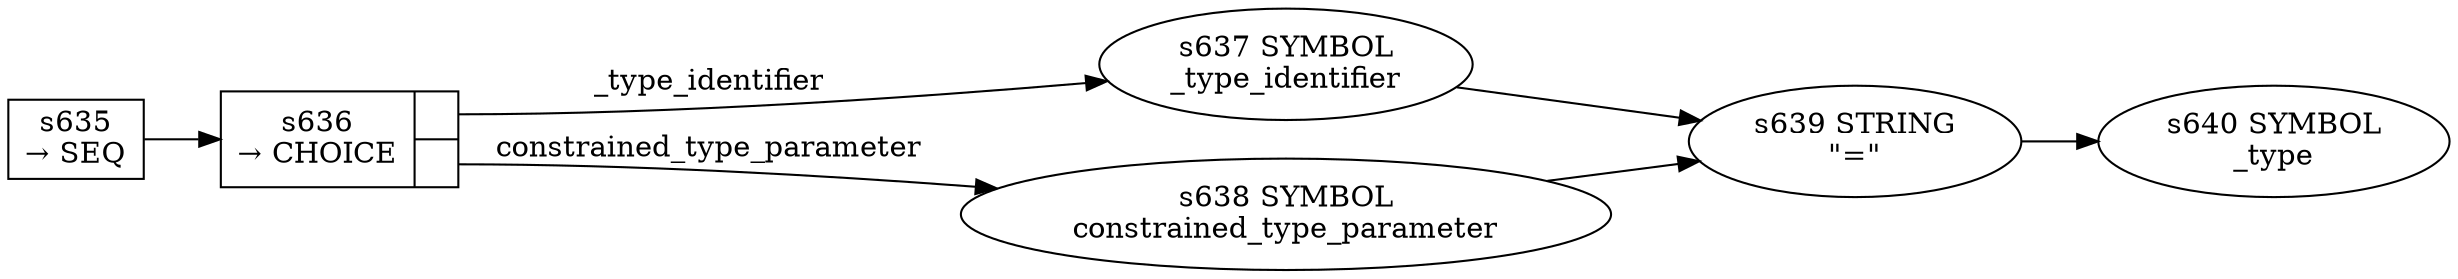 
  digraph optional_type_parameter {
  
    rankdir=LR;
  
    s635 [label="s635\n&rarr; SEQ", shape=record, fixedsize=false, peripheries=1];
  s636 [label="{s636\n&rarr; CHOICE|{<p0>|<p1>}}", shape=record, fixedsize=false, peripheries=1];
  s637 [label="s637 SYMBOL\n_type_identifier" href="rust-grammar.json._type_identifier.dot.svg"];
  s636:p0 -> s637 [label="_type_identifier"];
  s638 [label="s638 SYMBOL\nconstrained_type_parameter" href="rust-grammar.json.constrained_type_parameter.dot.svg"];
  s636:p1 -> s638 [label="constrained_type_parameter"];
  s635 -> s636 [];
  s639 [label="s639 STRING\n\"=\""];
  s637 -> s639 [];
  s638 -> s639 [];
  s640 [label="s640 SYMBOL\n_type" href="rust-grammar.json._type.dot.svg"];
  s639 -> s640 [];
  
  }
  